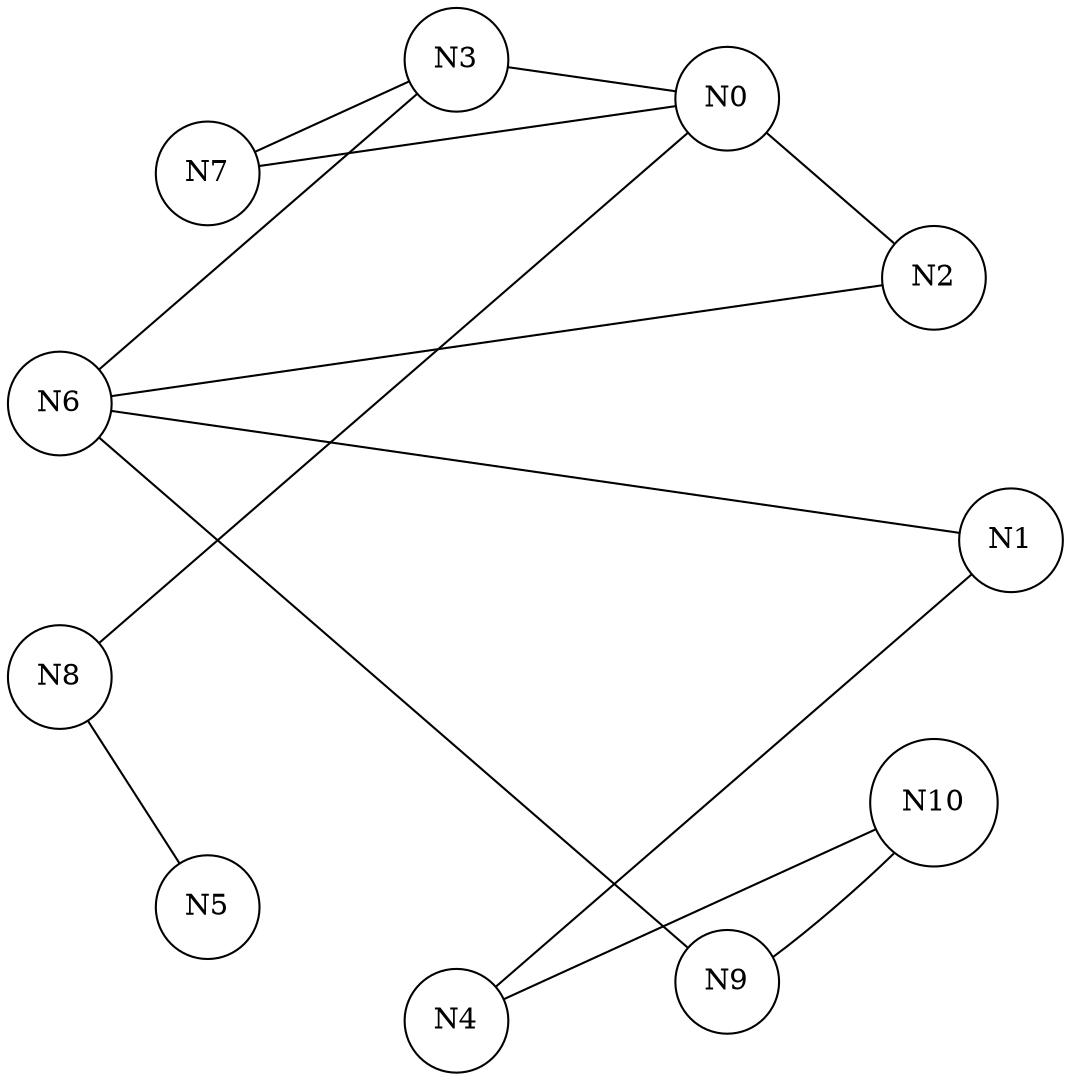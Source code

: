 digraph G
{
	layout="circo";
	node [shape = circle];
	N0 -> N1 [arrowhead=none][style=invis]
	N1 -> N2 [arrowhead=none][style=invis]
	N2 -> N3 [arrowhead=none][style=invis]
	N3 -> N4 [arrowhead=none][style=invis]
	N4 -> N5 [arrowhead=none][style=invis]
	N5 -> N6 [arrowhead=none][style=invis]
	N6 -> N7 [arrowhead=none][style=invis]
	N7 -> N8 [arrowhead=none][style=invis]
	N8 -> N9 [arrowhead=none][style=invis]
	N9 -> N10 [arrowhead=none][style=invis]
	N10 -> N0 [arrowhead=none][style=invis]
	N2 -> N0 [arrowhead=none]
	N3 -> N0 [arrowhead=none]
	N7 -> N0 [arrowhead=none]
	N8 -> N0 [arrowhead=none]
	N4 -> N1 [arrowhead=none]
	N6 -> N1 [arrowhead=none]
	N6 -> N2 [arrowhead=none]
	N6 -> N3 [arrowhead=none]
	N7 -> N3 [arrowhead=none]
	N10 -> N4 [arrowhead=none]
	N8 -> N5 [arrowhead=none]
	N9 -> N6 [arrowhead=none]
	N10 -> N9 [arrowhead=none]
}